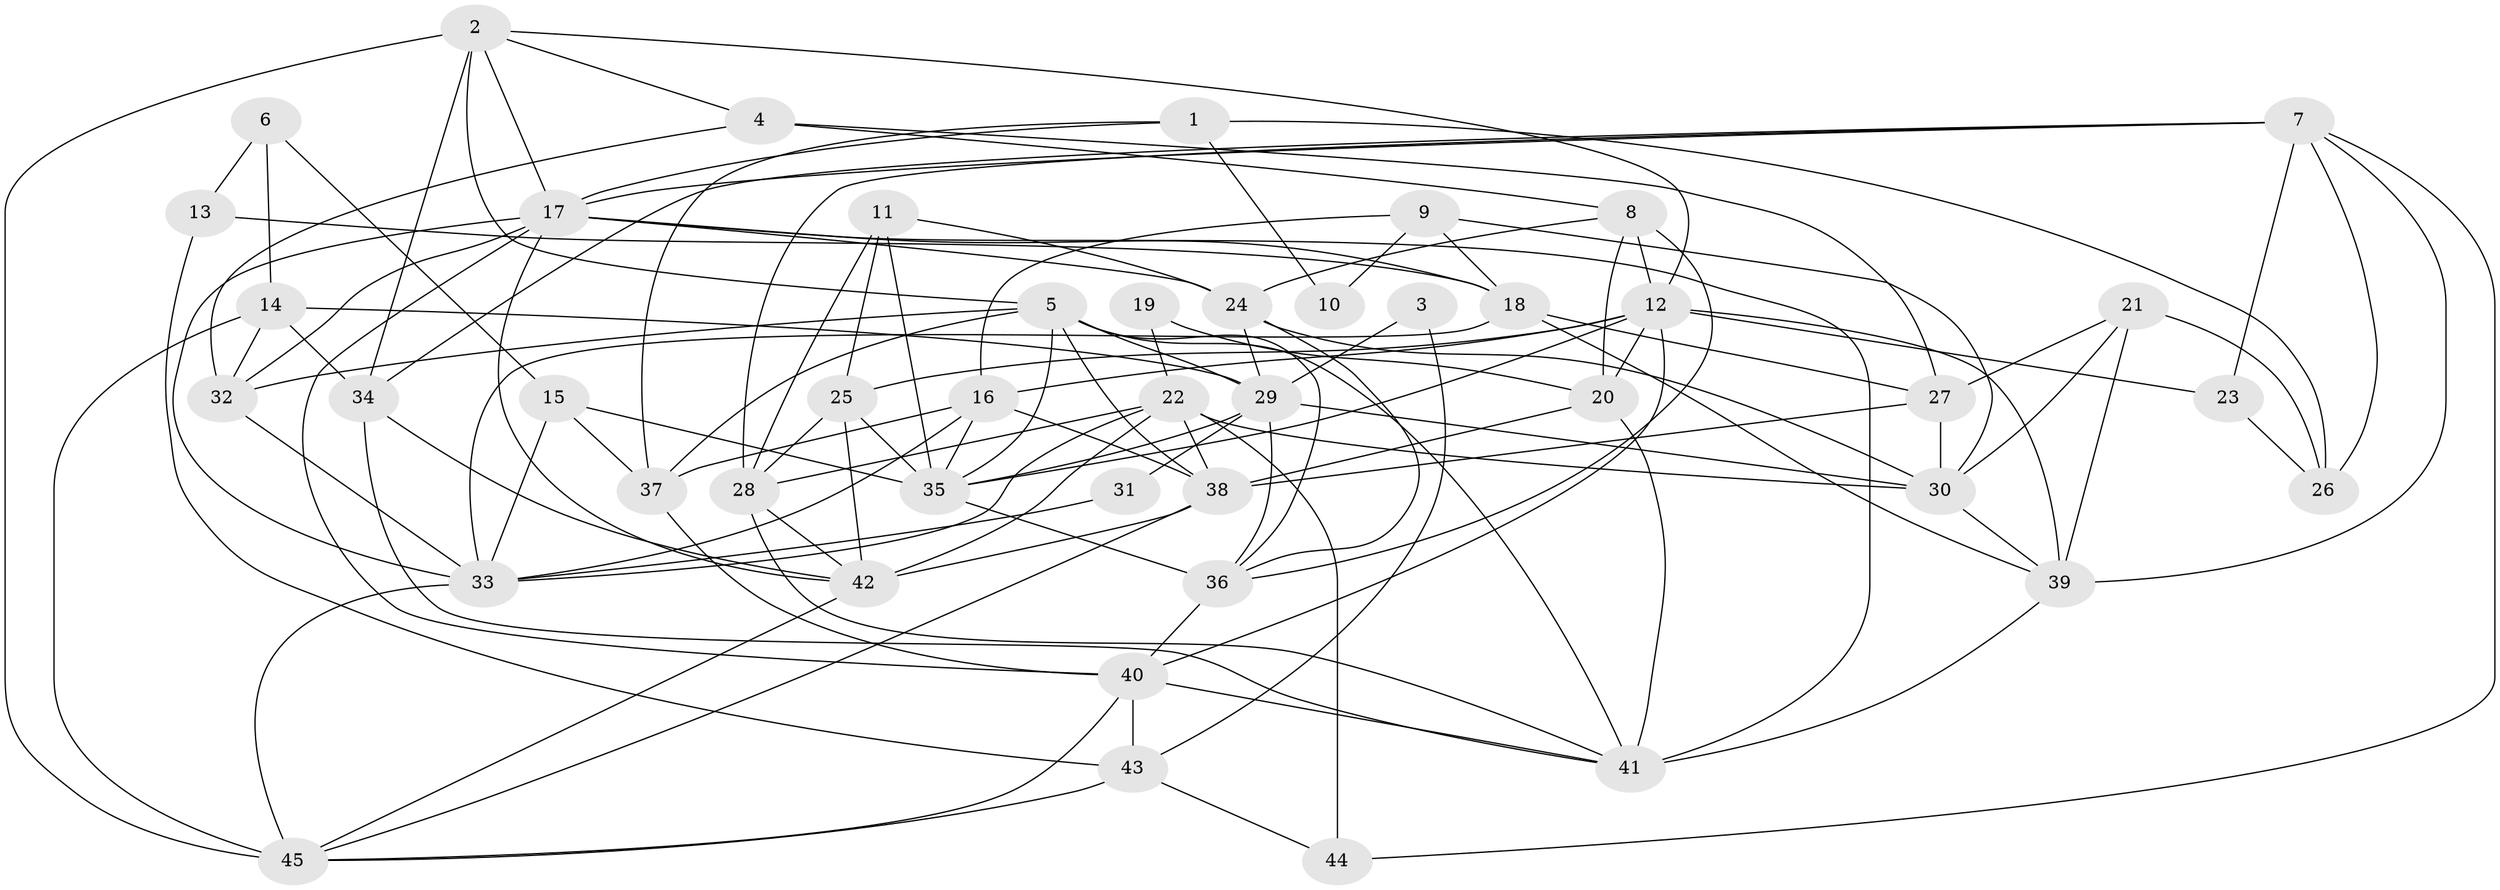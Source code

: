 // original degree distribution, {5: 0.23333333333333334, 4: 0.18888888888888888, 3: 0.26666666666666666, 2: 0.16666666666666666, 6: 0.08888888888888889, 7: 0.044444444444444446, 9: 0.011111111111111112}
// Generated by graph-tools (version 1.1) at 2025/02/03/09/25 03:02:12]
// undirected, 45 vertices, 121 edges
graph export_dot {
graph [start="1"]
  node [color=gray90,style=filled];
  1;
  2;
  3;
  4;
  5;
  6;
  7;
  8;
  9;
  10;
  11;
  12;
  13;
  14;
  15;
  16;
  17;
  18;
  19;
  20;
  21;
  22;
  23;
  24;
  25;
  26;
  27;
  28;
  29;
  30;
  31;
  32;
  33;
  34;
  35;
  36;
  37;
  38;
  39;
  40;
  41;
  42;
  43;
  44;
  45;
  1 -- 10 [weight=1.0];
  1 -- 17 [weight=1.0];
  1 -- 26 [weight=1.0];
  1 -- 37 [weight=1.0];
  2 -- 4 [weight=1.0];
  2 -- 5 [weight=1.0];
  2 -- 12 [weight=1.0];
  2 -- 17 [weight=1.0];
  2 -- 34 [weight=1.0];
  2 -- 45 [weight=1.0];
  3 -- 29 [weight=2.0];
  3 -- 43 [weight=1.0];
  4 -- 8 [weight=1.0];
  4 -- 27 [weight=1.0];
  4 -- 32 [weight=1.0];
  5 -- 29 [weight=1.0];
  5 -- 32 [weight=1.0];
  5 -- 35 [weight=1.0];
  5 -- 36 [weight=1.0];
  5 -- 37 [weight=1.0];
  5 -- 38 [weight=1.0];
  5 -- 41 [weight=1.0];
  6 -- 13 [weight=1.0];
  6 -- 14 [weight=1.0];
  6 -- 15 [weight=1.0];
  7 -- 17 [weight=1.0];
  7 -- 23 [weight=1.0];
  7 -- 26 [weight=1.0];
  7 -- 28 [weight=2.0];
  7 -- 34 [weight=1.0];
  7 -- 39 [weight=2.0];
  7 -- 44 [weight=1.0];
  8 -- 12 [weight=2.0];
  8 -- 20 [weight=1.0];
  8 -- 24 [weight=1.0];
  8 -- 36 [weight=1.0];
  9 -- 10 [weight=2.0];
  9 -- 16 [weight=1.0];
  9 -- 18 [weight=2.0];
  9 -- 30 [weight=1.0];
  11 -- 24 [weight=1.0];
  11 -- 25 [weight=1.0];
  11 -- 28 [weight=1.0];
  11 -- 35 [weight=1.0];
  12 -- 16 [weight=1.0];
  12 -- 20 [weight=1.0];
  12 -- 23 [weight=1.0];
  12 -- 25 [weight=1.0];
  12 -- 35 [weight=1.0];
  12 -- 39 [weight=1.0];
  12 -- 40 [weight=1.0];
  13 -- 18 [weight=1.0];
  13 -- 43 [weight=1.0];
  14 -- 29 [weight=1.0];
  14 -- 32 [weight=1.0];
  14 -- 34 [weight=2.0];
  14 -- 45 [weight=1.0];
  15 -- 33 [weight=1.0];
  15 -- 35 [weight=1.0];
  15 -- 37 [weight=1.0];
  16 -- 33 [weight=1.0];
  16 -- 35 [weight=1.0];
  16 -- 37 [weight=1.0];
  16 -- 38 [weight=1.0];
  17 -- 18 [weight=1.0];
  17 -- 24 [weight=1.0];
  17 -- 32 [weight=1.0];
  17 -- 33 [weight=1.0];
  17 -- 40 [weight=1.0];
  17 -- 41 [weight=1.0];
  17 -- 42 [weight=1.0];
  18 -- 27 [weight=1.0];
  18 -- 33 [weight=1.0];
  18 -- 39 [weight=1.0];
  19 -- 20 [weight=1.0];
  19 -- 22 [weight=1.0];
  20 -- 38 [weight=1.0];
  20 -- 41 [weight=1.0];
  21 -- 26 [weight=1.0];
  21 -- 27 [weight=1.0];
  21 -- 30 [weight=1.0];
  21 -- 39 [weight=1.0];
  22 -- 28 [weight=1.0];
  22 -- 30 [weight=1.0];
  22 -- 33 [weight=1.0];
  22 -- 38 [weight=1.0];
  22 -- 42 [weight=1.0];
  22 -- 44 [weight=1.0];
  23 -- 26 [weight=1.0];
  24 -- 29 [weight=1.0];
  24 -- 30 [weight=1.0];
  24 -- 36 [weight=1.0];
  25 -- 28 [weight=1.0];
  25 -- 35 [weight=1.0];
  25 -- 42 [weight=1.0];
  27 -- 30 [weight=1.0];
  27 -- 38 [weight=1.0];
  28 -- 41 [weight=1.0];
  28 -- 42 [weight=2.0];
  29 -- 30 [weight=1.0];
  29 -- 31 [weight=1.0];
  29 -- 35 [weight=1.0];
  29 -- 36 [weight=1.0];
  30 -- 39 [weight=1.0];
  31 -- 33 [weight=2.0];
  32 -- 33 [weight=1.0];
  33 -- 45 [weight=1.0];
  34 -- 41 [weight=1.0];
  34 -- 42 [weight=1.0];
  35 -- 36 [weight=1.0];
  36 -- 40 [weight=1.0];
  37 -- 40 [weight=1.0];
  38 -- 42 [weight=1.0];
  38 -- 45 [weight=1.0];
  39 -- 41 [weight=1.0];
  40 -- 41 [weight=1.0];
  40 -- 43 [weight=1.0];
  40 -- 45 [weight=1.0];
  42 -- 45 [weight=1.0];
  43 -- 44 [weight=1.0];
  43 -- 45 [weight=1.0];
}
